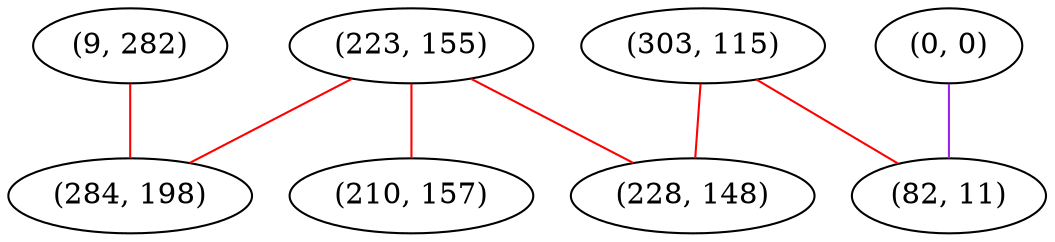graph "" {
"(9, 282)";
"(0, 0)";
"(223, 155)";
"(210, 157)";
"(303, 115)";
"(228, 148)";
"(82, 11)";
"(284, 198)";
"(9, 282)" -- "(284, 198)"  [color=red, key=0, weight=1];
"(0, 0)" -- "(82, 11)"  [color=purple, key=0, weight=4];
"(223, 155)" -- "(210, 157)"  [color=red, key=0, weight=1];
"(223, 155)" -- "(228, 148)"  [color=red, key=0, weight=1];
"(223, 155)" -- "(284, 198)"  [color=red, key=0, weight=1];
"(303, 115)" -- "(228, 148)"  [color=red, key=0, weight=1];
"(303, 115)" -- "(82, 11)"  [color=red, key=0, weight=1];
}
